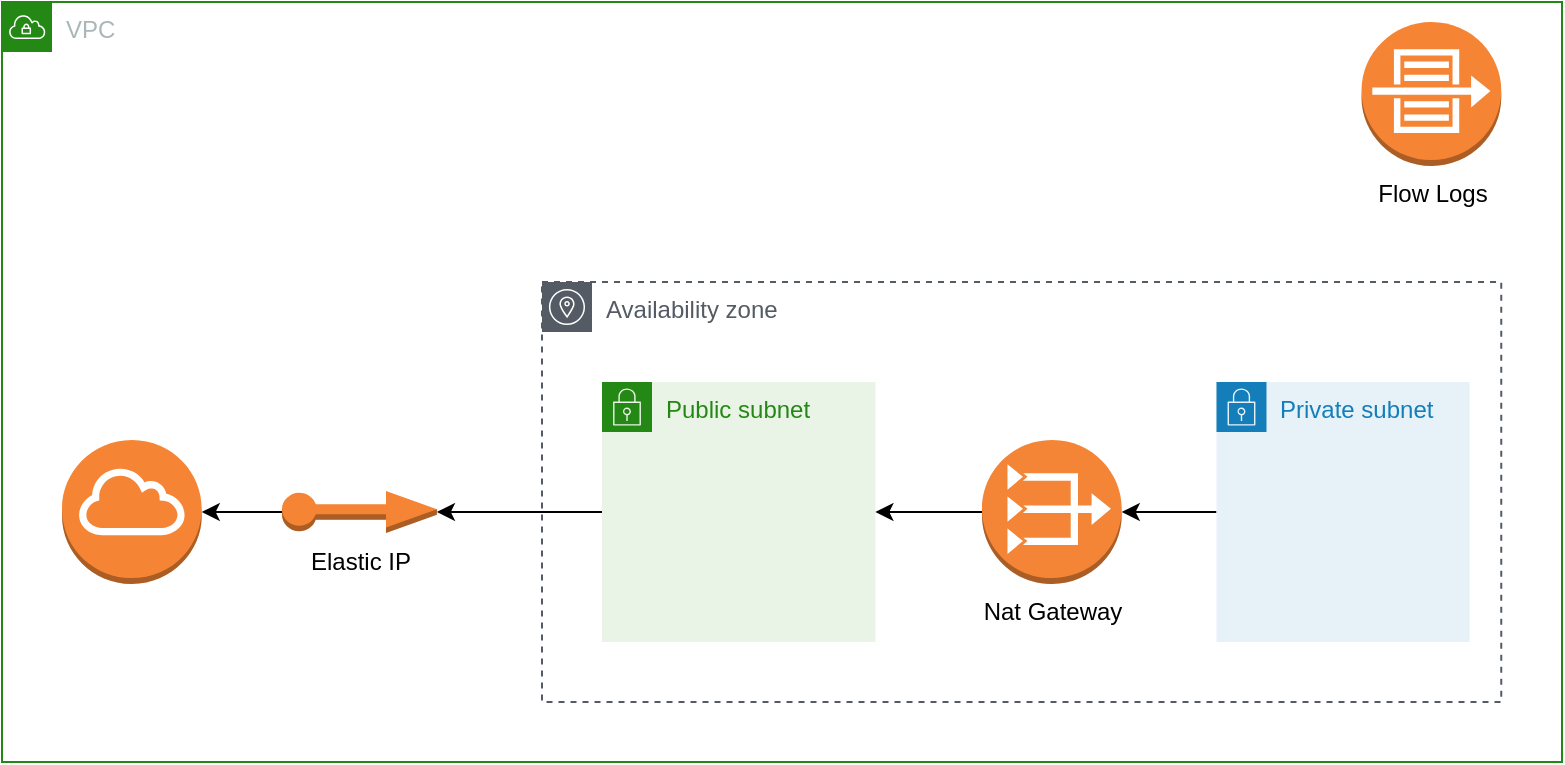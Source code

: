 <mxfile version="14.7.8" type="device"><diagram id="Kgehe9sCYtvdUGonmABn" name="Page-1"><mxGraphModel dx="1298" dy="777" grid="1" gridSize="10" guides="1" tooltips="1" connect="1" arrows="1" fold="1" page="0" pageScale="1" pageWidth="1100" pageHeight="850" math="0" shadow="0"><root><mxCell id="0"/><mxCell id="1" parent="0"/><mxCell id="RO6Q5b6A3ZScll0jk3c_-4" value="VPC" style="points=[[0,0],[0.25,0],[0.5,0],[0.75,0],[1,0],[1,0.25],[1,0.5],[1,0.75],[1,1],[0.75,1],[0.5,1],[0.25,1],[0,1],[0,0.75],[0,0.5],[0,0.25]];outlineConnect=0;gradientColor=none;html=1;whiteSpace=wrap;fontSize=12;fontStyle=0;shape=mxgraph.aws4.group;grIcon=mxgraph.aws4.group_vpc;strokeColor=#248814;fillColor=none;verticalAlign=top;align=left;spacingLeft=30;fontColor=#AAB7B8;dashed=0;" parent="1" vertex="1"><mxGeometry x="20" y="30" width="780" height="380" as="geometry"/></mxCell><mxCell id="6jEr7CLxkc_KrWMzqeY_-63" value="" style="outlineConnect=0;dashed=0;verticalLabelPosition=bottom;verticalAlign=top;align=center;html=1;shape=mxgraph.aws3.internet_gateway;fillColor=#F58534;gradientColor=none;" parent="1" vertex="1"><mxGeometry x="50.005" y="249" width="69.862" height="72" as="geometry"/></mxCell><mxCell id="6jEr7CLxkc_KrWMzqeY_-65" style="edgeStyle=orthogonalEdgeStyle;rounded=0;orthogonalLoop=1;jettySize=auto;html=1;entryX=1;entryY=0.5;entryDx=0;entryDy=0;entryPerimeter=0;targetPerimeterSpacing=20;" parent="1" source="6jEr7CLxkc_KrWMzqeY_-50" target="6jEr7CLxkc_KrWMzqeY_-63" edge="1"><mxGeometry x="39.64" y="50" as="geometry"/></mxCell><mxCell id="6jEr7CLxkc_KrWMzqeY_-67" value="Flow Logs" style="outlineConnect=0;dashed=0;verticalLabelPosition=bottom;verticalAlign=top;align=center;html=1;shape=mxgraph.aws3.flow_logs;fillColor=#F58534;gradientColor=none;" parent="1" vertex="1"><mxGeometry x="699.77" y="40" width="69.862" height="72" as="geometry"/></mxCell><mxCell id="6jEr7CLxkc_KrWMzqeY_-50" value="Elastic IP" style="outlineConnect=0;dashed=0;verticalLabelPosition=bottom;verticalAlign=top;align=center;html=1;shape=mxgraph.aws3.elastic_ip;fillColor=#F58534;gradientColor=none;" parent="1" vertex="1"><mxGeometry x="159.995" y="274.5" width="77.456" height="21" as="geometry"/></mxCell><mxCell id="RO6Q5b6A3ZScll0jk3c_-3" style="edgeStyle=orthogonalEdgeStyle;rounded=0;orthogonalLoop=1;jettySize=auto;html=1;" parent="1" source="6jEr7CLxkc_KrWMzqeY_-45" target="6jEr7CLxkc_KrWMzqeY_-50" edge="1"><mxGeometry relative="1" as="geometry"/></mxCell><mxCell id="6jEr7CLxkc_KrWMzqeY_-43" value="Availability zone" style="outlineConnect=0;gradientColor=none;html=1;whiteSpace=wrap;fontSize=12;fontStyle=0;shape=mxgraph.aws4.group;grIcon=mxgraph.aws4.group_availability_zone;strokeColor=#545B64;fillColor=none;verticalAlign=top;align=left;spacingLeft=30;fontColor=#545B64;dashed=1;" parent="1" vertex="1"><mxGeometry x="290" y="170" width="479.63" height="210" as="geometry"/></mxCell><mxCell id="6jEr7CLxkc_KrWMzqeY_-45" value="Public subnet" style="points=[[0,0],[0.25,0],[0.5,0],[0.75,0],[1,0],[1,0.25],[1,0.5],[1,0.75],[1,1],[0.75,1],[0.5,1],[0.25,1],[0,1],[0,0.75],[0,0.5],[0,0.25]];outlineConnect=0;gradientColor=none;html=1;whiteSpace=wrap;fontSize=12;fontStyle=0;shape=mxgraph.aws4.group;grIcon=mxgraph.aws4.group_security_group;grStroke=0;strokeColor=#248814;fillColor=#E9F3E6;verticalAlign=top;align=left;spacingLeft=30;fontColor=#248814;dashed=0;" parent="1" vertex="1"><mxGeometry x="320" y="220" width="136.688" height="130" as="geometry"/></mxCell><mxCell id="RO6Q5b6A3ZScll0jk3c_-5" value="" style="edgeStyle=orthogonalEdgeStyle;rounded=0;orthogonalLoop=1;jettySize=auto;html=1;" parent="1" source="6jEr7CLxkc_KrWMzqeY_-46" target="6jEr7CLxkc_KrWMzqeY_-48" edge="1"><mxGeometry relative="1" as="geometry"/></mxCell><mxCell id="6jEr7CLxkc_KrWMzqeY_-46" value="Private subnet" style="points=[[0,0],[0.25,0],[0.5,0],[0.75,0],[1,0],[1,0.25],[1,0.5],[1,0.75],[1,1],[0.75,1],[0.5,1],[0.25,1],[0,1],[0,0.75],[0,0.5],[0,0.25]];outlineConnect=0;gradientColor=none;html=1;whiteSpace=wrap;fontSize=12;fontStyle=0;shape=mxgraph.aws4.group;grIcon=mxgraph.aws4.group_security_group;grStroke=0;strokeColor=#147EBA;fillColor=#E6F2F8;verticalAlign=top;align=left;spacingLeft=30;fontColor=#147EBA;dashed=0;" parent="1" vertex="1"><mxGeometry x="627.245" y="220" width="126.562" height="130" as="geometry"/></mxCell><mxCell id="6jEr7CLxkc_KrWMzqeY_-47" style="edgeStyle=orthogonalEdgeStyle;rounded=0;orthogonalLoop=1;jettySize=auto;html=1;entryX=1;entryY=0.5;entryDx=0;entryDy=0;" parent="1" source="6jEr7CLxkc_KrWMzqeY_-48" target="6jEr7CLxkc_KrWMzqeY_-45" edge="1"><mxGeometry x="117.707" y="240" as="geometry"/></mxCell><mxCell id="6jEr7CLxkc_KrWMzqeY_-48" value="Nat Gateway" style="outlineConnect=0;dashed=0;verticalLabelPosition=bottom;verticalAlign=top;align=center;html=1;shape=mxgraph.aws3.vpc_nat_gateway;fillColor=#F58536;gradientColor=none;" parent="1" vertex="1"><mxGeometry x="510" y="249" width="69.862" height="72" as="geometry"/></mxCell></root></mxGraphModel></diagram></mxfile>